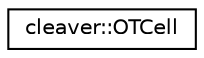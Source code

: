 digraph "Graphical Class Hierarchy"
{
  edge [fontname="Helvetica",fontsize="10",labelfontname="Helvetica",labelfontsize="10"];
  node [fontname="Helvetica",fontsize="10",shape=record];
  rankdir="LR";
  Node1 [label="cleaver::OTCell",height=0.2,width=0.4,color="black", fillcolor="white", style="filled",URL="$classcleaver_1_1_o_t_cell.html"];
}
